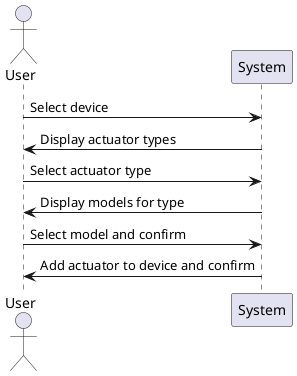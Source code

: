 @startuml
!pragma layout smetana
actor User
participant System

User -> System : Select device
System -> User : Display actuator types
User -> System : Select actuator type
System -> User : Display models for type
User -> System : Select model and confirm
System -> User : Add actuator to device and confirm

@enduml



@startuml
!pragma layout smetana
actor "Power User/Administrator" as User
participant "UI/API" as UI
participant "ActuatorTypeController" as TypeController
participant "ActuatorModelController" as ModelController
participant "DeviceController" as DeviceController
database "Database" as DB

User -> UI : Select device (DeviceId)
UI -> TypeController : Get available actuator types
TypeController -> DB : Fetch actuator types
DB -> TypeController : Return actuator types
TypeController -> UI : Display actuator types
User -> UI : Select actuator type
UI -> ModelController : Get models for type
ModelController -> DB : Fetch models
DB -> ModelController : Return models
ModelController -> UI : Display models
User -> UI : Select model
UI -> DeviceController : Add actuator to device (DeviceId, Type, Model)
DeviceController -> DB : Update device with actuator
DB -> DeviceController : Confirmation
DeviceController -> UI : Display success message
UI -> User : Operation completed

@enduml
